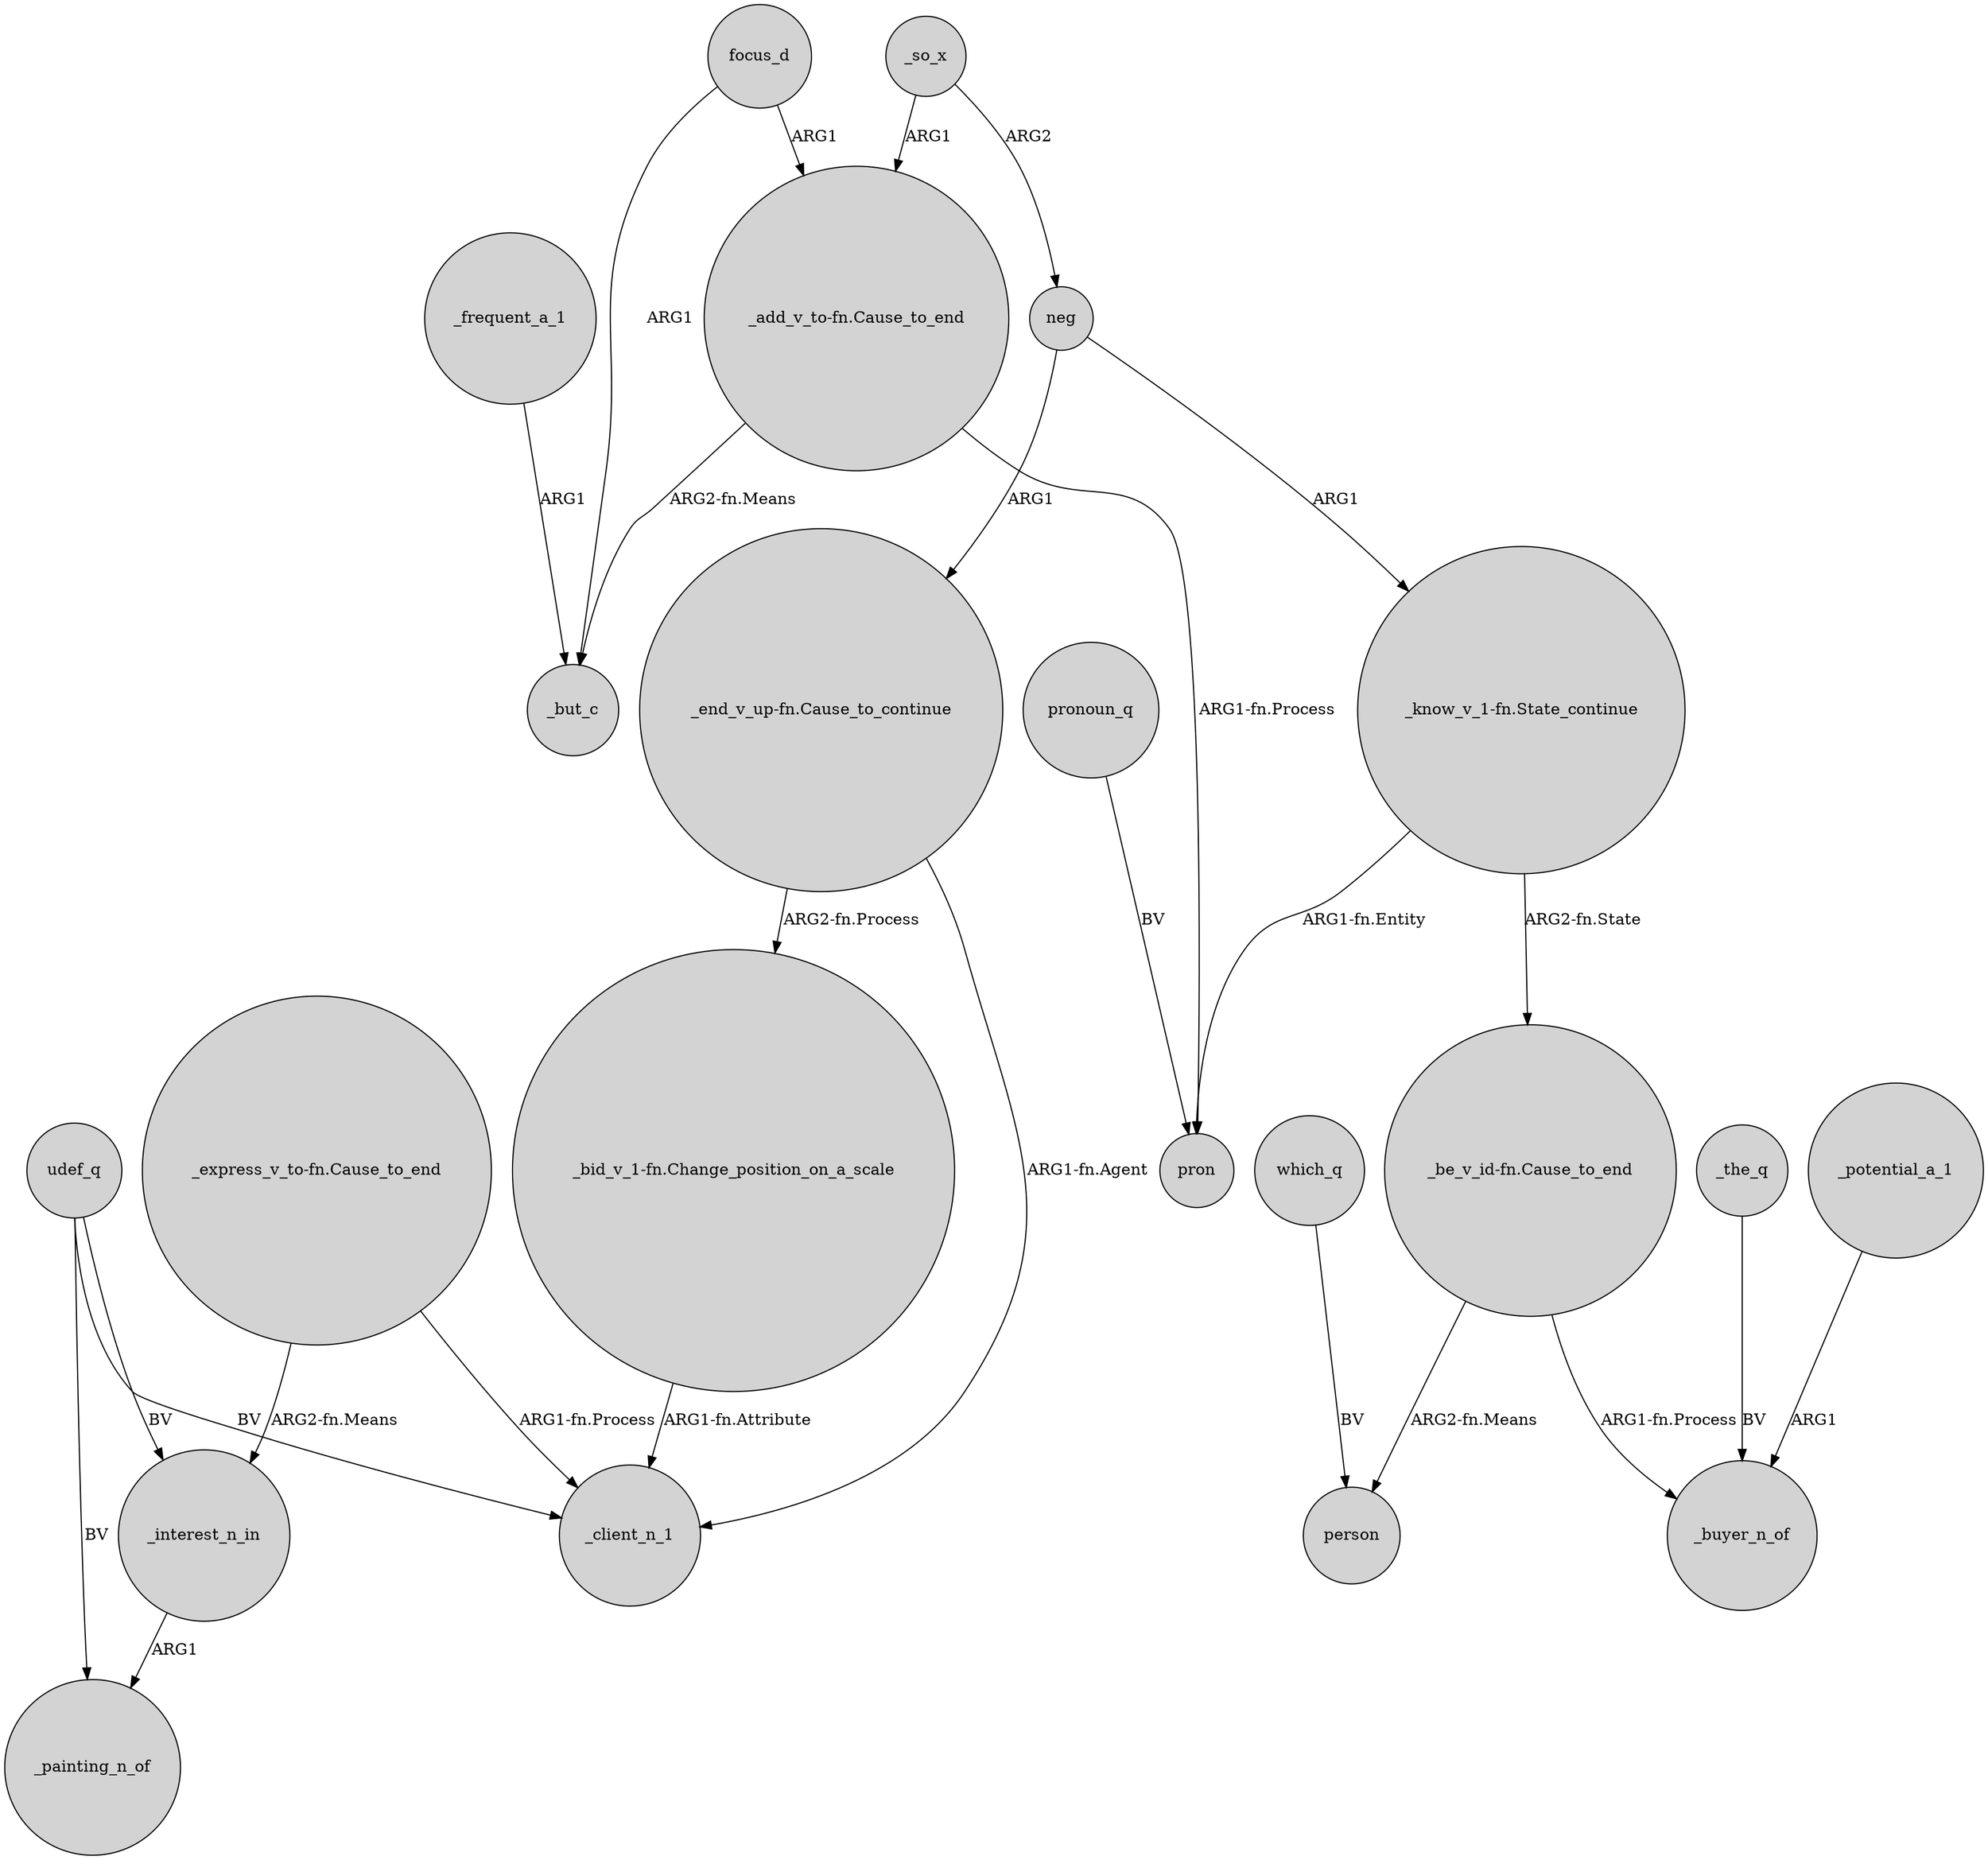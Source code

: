 digraph {
	node [shape=circle style=filled]
	"_end_v_up-fn.Cause_to_continue" -> "_bid_v_1-fn.Change_position_on_a_scale" [label="ARG2-fn.Process"]
	focus_d -> "_add_v_to-fn.Cause_to_end" [label=ARG1]
	which_q -> person [label=BV]
	neg -> "_know_v_1-fn.State_continue" [label=ARG1]
	"_express_v_to-fn.Cause_to_end" -> _client_n_1 [label="ARG1-fn.Process"]
	_so_x -> "_add_v_to-fn.Cause_to_end" [label=ARG1]
	_interest_n_in -> _painting_n_of [label=ARG1]
	pronoun_q -> pron [label=BV]
	"_know_v_1-fn.State_continue" -> "_be_v_id-fn.Cause_to_end" [label="ARG2-fn.State"]
	udef_q -> _painting_n_of [label=BV]
	"_end_v_up-fn.Cause_to_continue" -> _client_n_1 [label="ARG1-fn.Agent"]
	"_know_v_1-fn.State_continue" -> pron [label="ARG1-fn.Entity"]
	"_bid_v_1-fn.Change_position_on_a_scale" -> _client_n_1 [label="ARG1-fn.Attribute"]
	"_express_v_to-fn.Cause_to_end" -> _interest_n_in [label="ARG2-fn.Means"]
	"_be_v_id-fn.Cause_to_end" -> person [label="ARG2-fn.Means"]
	neg -> "_end_v_up-fn.Cause_to_continue" [label=ARG1]
	"_add_v_to-fn.Cause_to_end" -> _but_c [label="ARG2-fn.Means"]
	focus_d -> _but_c [label=ARG1]
	_so_x -> neg [label=ARG2]
	_the_q -> _buyer_n_of [label=BV]
	"_be_v_id-fn.Cause_to_end" -> _buyer_n_of [label="ARG1-fn.Process"]
	udef_q -> _interest_n_in [label=BV]
	_potential_a_1 -> _buyer_n_of [label=ARG1]
	udef_q -> _client_n_1 [label=BV]
	_frequent_a_1 -> _but_c [label=ARG1]
	"_add_v_to-fn.Cause_to_end" -> pron [label="ARG1-fn.Process"]
}
